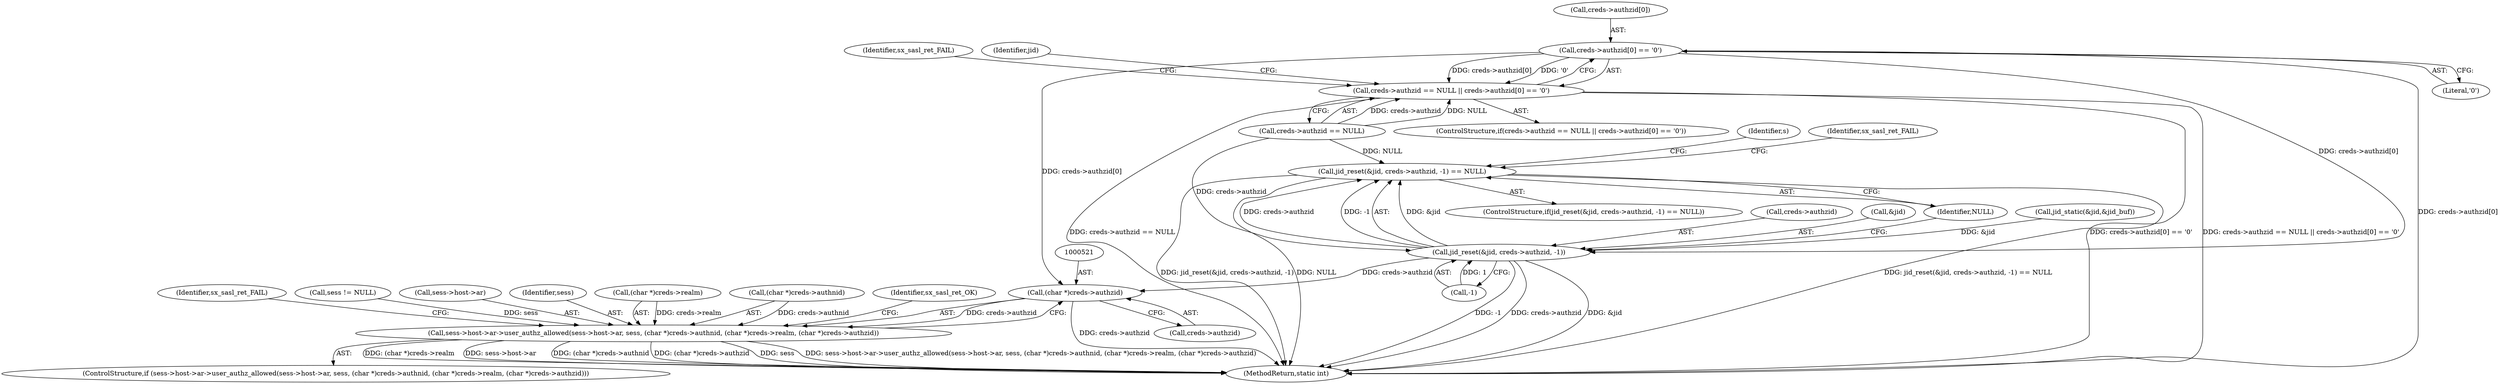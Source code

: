 digraph "0_jabberd2_8416ae54ecefa670534f27a31db71d048b9c7f16@array" {
"1000444" [label="(Call,creds->authzid[0] == '\0')"];
"1000438" [label="(Call,creds->authzid == NULL || creds->authzid[0] == '\0')"];
"1000455" [label="(Call,jid_reset(&jid, creds->authzid, -1))"];
"1000454" [label="(Call,jid_reset(&jid, creds->authzid, -1) == NULL)"];
"1000520" [label="(Call,(char *)creds->authzid)"];
"1000503" [label="(Call,sess->host->ar->user_authz_allowed(sess->host->ar, sess, (char *)creds->authnid, (char *)creds->realm, (char *)creds->authzid))"];
"1000452" [label="(Identifier,sx_sasl_ret_FAIL)"];
"1000458" [label="(Call,creds->authzid)"];
"1000444" [label="(Call,creds->authzid[0] == '\0')"];
"1000457" [label="(Identifier,jid)"];
"1000461" [label="(Call,-1)"];
"1000510" [label="(Call,(char *)creds->authnid)"];
"1000438" [label="(Call,creds->authzid == NULL || creds->authzid[0] == '\0')"];
"1000526" [label="(Identifier,sx_sasl_ret_OK)"];
"1000439" [label="(Call,creds->authzid == NULL)"];
"1000454" [label="(Call,jid_reset(&jid, creds->authzid, -1) == NULL)"];
"1000450" [label="(Literal,'\0')"];
"1000445" [label="(Call,creds->authzid[0])"];
"1000456" [label="(Call,&jid)"];
"1000470" [label="(Identifier,s)"];
"1000520" [label="(Call,(char *)creds->authzid)"];
"1000503" [label="(Call,sess->host->ar->user_authz_allowed(sess->host->ar, sess, (char *)creds->authnid, (char *)creds->realm, (char *)creds->authzid))"];
"1000465" [label="(Identifier,sx_sasl_ret_FAIL)"];
"1000556" [label="(Identifier,sx_sasl_ret_FAIL)"];
"1000522" [label="(Call,creds->authzid)"];
"1000429" [label="(Call,sess != NULL)"];
"1000502" [label="(ControlStructure,if (sess->host->ar->user_authz_allowed(sess->host->ar, sess, (char *)creds->authnid, (char *)creds->realm, (char *)creds->authzid)))"];
"1000504" [label="(Call,sess->host->ar)"];
"1000143" [label="(Call,jid_static(&jid,&jid_buf))"];
"1000455" [label="(Call,jid_reset(&jid, creds->authzid, -1))"];
"1000453" [label="(ControlStructure,if(jid_reset(&jid, creds->authzid, -1) == NULL))"];
"1000437" [label="(ControlStructure,if(creds->authzid == NULL || creds->authzid[0] == '\0'))"];
"1000509" [label="(Identifier,sess)"];
"1000463" [label="(Identifier,NULL)"];
"1000766" [label="(MethodReturn,static int)"];
"1000515" [label="(Call,(char *)creds->realm)"];
"1000444" -> "1000438"  [label="AST: "];
"1000444" -> "1000450"  [label="CFG: "];
"1000445" -> "1000444"  [label="AST: "];
"1000450" -> "1000444"  [label="AST: "];
"1000438" -> "1000444"  [label="CFG: "];
"1000444" -> "1000766"  [label="DDG: creds->authzid[0]"];
"1000444" -> "1000438"  [label="DDG: creds->authzid[0]"];
"1000444" -> "1000438"  [label="DDG: '\0'"];
"1000444" -> "1000455"  [label="DDG: creds->authzid[0]"];
"1000444" -> "1000520"  [label="DDG: creds->authzid[0]"];
"1000438" -> "1000437"  [label="AST: "];
"1000438" -> "1000439"  [label="CFG: "];
"1000439" -> "1000438"  [label="AST: "];
"1000452" -> "1000438"  [label="CFG: "];
"1000457" -> "1000438"  [label="CFG: "];
"1000438" -> "1000766"  [label="DDG: creds->authzid == NULL || creds->authzid[0] == '\0'"];
"1000438" -> "1000766"  [label="DDG: creds->authzid == NULL"];
"1000438" -> "1000766"  [label="DDG: creds->authzid[0] == '\0'"];
"1000439" -> "1000438"  [label="DDG: creds->authzid"];
"1000439" -> "1000438"  [label="DDG: NULL"];
"1000455" -> "1000454"  [label="AST: "];
"1000455" -> "1000461"  [label="CFG: "];
"1000456" -> "1000455"  [label="AST: "];
"1000458" -> "1000455"  [label="AST: "];
"1000461" -> "1000455"  [label="AST: "];
"1000463" -> "1000455"  [label="CFG: "];
"1000455" -> "1000766"  [label="DDG: -1"];
"1000455" -> "1000766"  [label="DDG: creds->authzid"];
"1000455" -> "1000766"  [label="DDG: &jid"];
"1000455" -> "1000454"  [label="DDG: &jid"];
"1000455" -> "1000454"  [label="DDG: creds->authzid"];
"1000455" -> "1000454"  [label="DDG: -1"];
"1000143" -> "1000455"  [label="DDG: &jid"];
"1000439" -> "1000455"  [label="DDG: creds->authzid"];
"1000461" -> "1000455"  [label="DDG: 1"];
"1000455" -> "1000520"  [label="DDG: creds->authzid"];
"1000454" -> "1000453"  [label="AST: "];
"1000454" -> "1000463"  [label="CFG: "];
"1000463" -> "1000454"  [label="AST: "];
"1000465" -> "1000454"  [label="CFG: "];
"1000470" -> "1000454"  [label="CFG: "];
"1000454" -> "1000766"  [label="DDG: jid_reset(&jid, creds->authzid, -1)"];
"1000454" -> "1000766"  [label="DDG: NULL"];
"1000454" -> "1000766"  [label="DDG: jid_reset(&jid, creds->authzid, -1) == NULL"];
"1000439" -> "1000454"  [label="DDG: NULL"];
"1000520" -> "1000503"  [label="AST: "];
"1000520" -> "1000522"  [label="CFG: "];
"1000521" -> "1000520"  [label="AST: "];
"1000522" -> "1000520"  [label="AST: "];
"1000503" -> "1000520"  [label="CFG: "];
"1000520" -> "1000766"  [label="DDG: creds->authzid"];
"1000520" -> "1000503"  [label="DDG: creds->authzid"];
"1000503" -> "1000502"  [label="AST: "];
"1000504" -> "1000503"  [label="AST: "];
"1000509" -> "1000503"  [label="AST: "];
"1000510" -> "1000503"  [label="AST: "];
"1000515" -> "1000503"  [label="AST: "];
"1000526" -> "1000503"  [label="CFG: "];
"1000556" -> "1000503"  [label="CFG: "];
"1000503" -> "1000766"  [label="DDG: (char *)creds->authzid"];
"1000503" -> "1000766"  [label="DDG: sess"];
"1000503" -> "1000766"  [label="DDG: sess->host->ar->user_authz_allowed(sess->host->ar, sess, (char *)creds->authnid, (char *)creds->realm, (char *)creds->authzid)"];
"1000503" -> "1000766"  [label="DDG: (char *)creds->realm"];
"1000503" -> "1000766"  [label="DDG: sess->host->ar"];
"1000503" -> "1000766"  [label="DDG: (char *)creds->authnid"];
"1000429" -> "1000503"  [label="DDG: sess"];
"1000510" -> "1000503"  [label="DDG: creds->authnid"];
"1000515" -> "1000503"  [label="DDG: creds->realm"];
}

